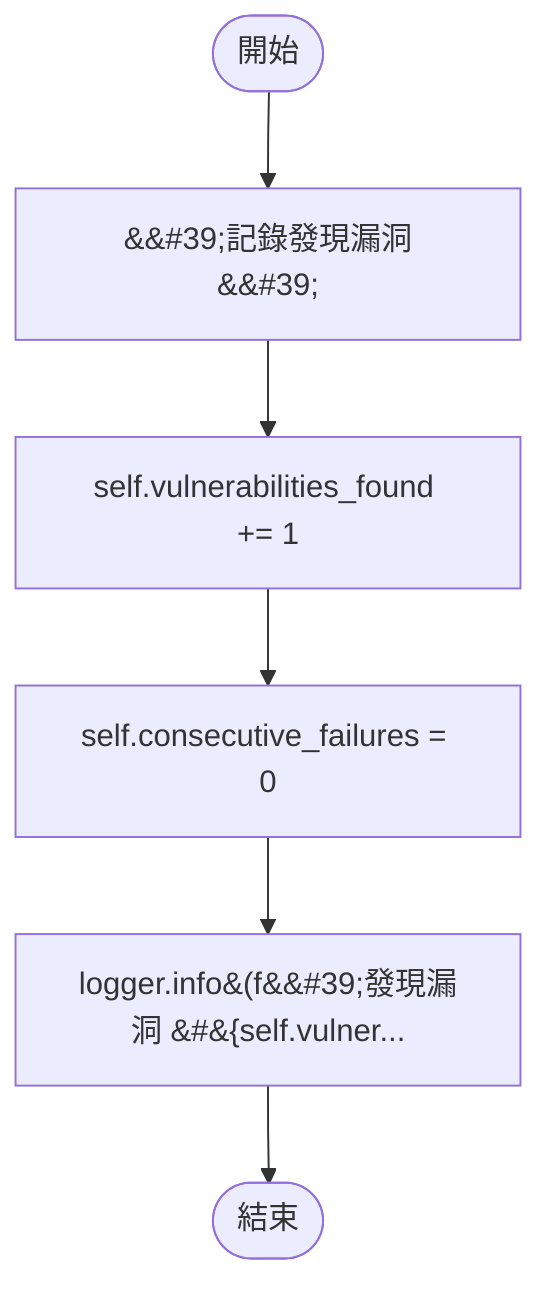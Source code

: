 flowchart TB
    n1([開始])
    n2([結束])
    n3[&amp;&#35;39;記錄發現漏洞&amp;&#35;39;]
    n4[self.vulnerabilities_found += 1]
    n5[self.consecutive_failures = 0]
    n6[logger.info&#40;f&amp;&#35;39;發現漏洞 &#35;&#123;self.vulner...]
    n1 --> n3
    n3 --> n4
    n4 --> n5
    n5 --> n6
    n6 --> n2